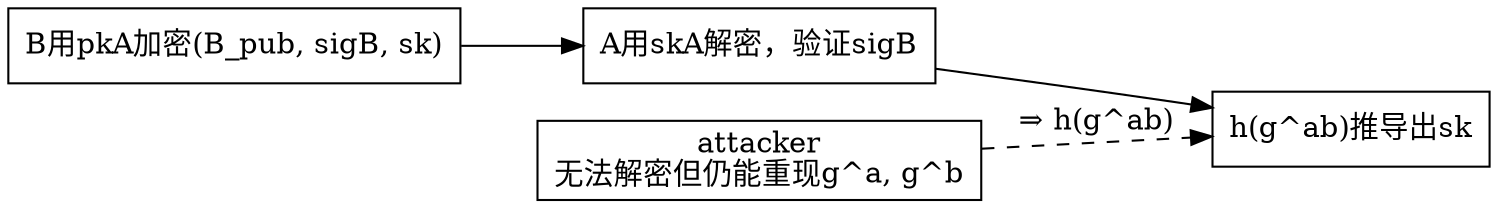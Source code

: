 
    digraph V3_Fixed {
        rankdir=LR;
        node [shape=box];

        B_encrypt [label="B用pkA加密(B_pub, sigB, sk)"];
        A_decrypt [label="A用skA解密，验证sigB"];
        Shared [label="h(g^ab)推导出sk"];
        Attacker [label="attacker
无法解密但仍能重现g^a, g^b"];

        B_encrypt -> A_decrypt -> Shared;
        Attacker -> Shared [style=dashed,label="⇒ h(g^ab)"];
    }
    